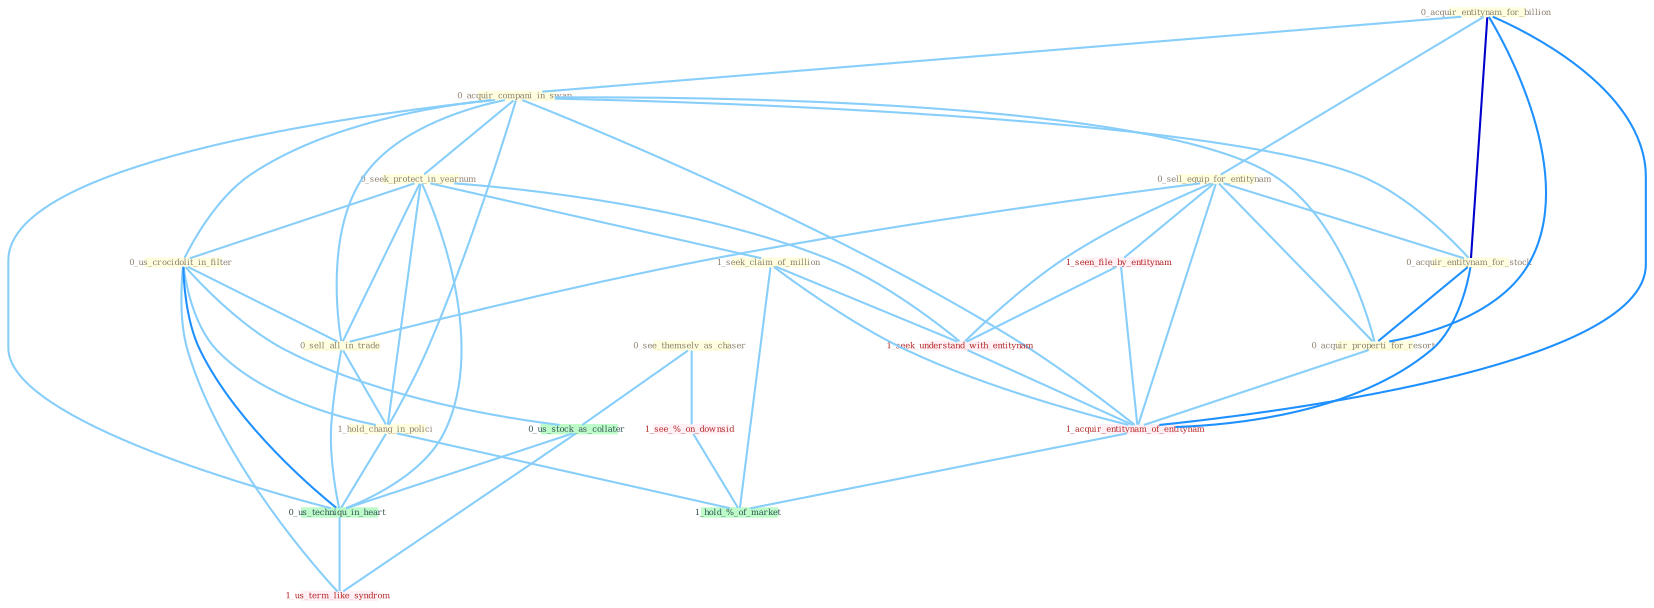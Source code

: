 Graph G{ 
    node
    [shape=polygon,style=filled,width=.5,height=.06,color="#BDFCC9",fixedsize=true,fontsize=4,
    fontcolor="#2f4f4f"];
    {node
    [color="#ffffe0", fontcolor="#8b7d6b"] "0_acquir_entitynam_for_billion " "0_acquir_compani_in_swap " "0_see_themselv_as_chaser " "0_seek_protect_in_yearnum " "0_us_crocidolit_in_filter " "0_sell_equip_for_entitynam " "0_sell_all_in_trade " "1_hold_chang_in_polici " "0_acquir_entitynam_for_stock " "1_seek_claim_of_million " "0_acquir_properti_for_resort "}
{node [color="#fff0f5", fontcolor="#b22222"] "1_seen_file_by_entitynam " "1_seek_understand_with_entitynam " "1_acquir_entitynam_of_entitynam " "1_see_%_on_downsid " "1_us_term_like_syndrom "}
edge [color="#B0E2FF"];

	"0_acquir_entitynam_for_billion " -- "0_acquir_compani_in_swap " [w="1", color="#87cefa" ];
	"0_acquir_entitynam_for_billion " -- "0_sell_equip_for_entitynam " [w="1", color="#87cefa" ];
	"0_acquir_entitynam_for_billion " -- "0_acquir_entitynam_for_stock " [w="3", color="#0000cd" , len=0.6];
	"0_acquir_entitynam_for_billion " -- "0_acquir_properti_for_resort " [w="2", color="#1e90ff" , len=0.8];
	"0_acquir_entitynam_for_billion " -- "1_acquir_entitynam_of_entitynam " [w="2", color="#1e90ff" , len=0.8];
	"0_acquir_compani_in_swap " -- "0_seek_protect_in_yearnum " [w="1", color="#87cefa" ];
	"0_acquir_compani_in_swap " -- "0_us_crocidolit_in_filter " [w="1", color="#87cefa" ];
	"0_acquir_compani_in_swap " -- "0_sell_all_in_trade " [w="1", color="#87cefa" ];
	"0_acquir_compani_in_swap " -- "1_hold_chang_in_polici " [w="1", color="#87cefa" ];
	"0_acquir_compani_in_swap " -- "0_acquir_entitynam_for_stock " [w="1", color="#87cefa" ];
	"0_acquir_compani_in_swap " -- "0_acquir_properti_for_resort " [w="1", color="#87cefa" ];
	"0_acquir_compani_in_swap " -- "1_acquir_entitynam_of_entitynam " [w="1", color="#87cefa" ];
	"0_acquir_compani_in_swap " -- "0_us_techniqu_in_heart " [w="1", color="#87cefa" ];
	"0_see_themselv_as_chaser " -- "0_us_stock_as_collater " [w="1", color="#87cefa" ];
	"0_see_themselv_as_chaser " -- "1_see_%_on_downsid " [w="1", color="#87cefa" ];
	"0_seek_protect_in_yearnum " -- "0_us_crocidolit_in_filter " [w="1", color="#87cefa" ];
	"0_seek_protect_in_yearnum " -- "0_sell_all_in_trade " [w="1", color="#87cefa" ];
	"0_seek_protect_in_yearnum " -- "1_hold_chang_in_polici " [w="1", color="#87cefa" ];
	"0_seek_protect_in_yearnum " -- "1_seek_claim_of_million " [w="1", color="#87cefa" ];
	"0_seek_protect_in_yearnum " -- "1_seek_understand_with_entitynam " [w="1", color="#87cefa" ];
	"0_seek_protect_in_yearnum " -- "0_us_techniqu_in_heart " [w="1", color="#87cefa" ];
	"0_us_crocidolit_in_filter " -- "0_sell_all_in_trade " [w="1", color="#87cefa" ];
	"0_us_crocidolit_in_filter " -- "1_hold_chang_in_polici " [w="1", color="#87cefa" ];
	"0_us_crocidolit_in_filter " -- "0_us_stock_as_collater " [w="1", color="#87cefa" ];
	"0_us_crocidolit_in_filter " -- "0_us_techniqu_in_heart " [w="2", color="#1e90ff" , len=0.8];
	"0_us_crocidolit_in_filter " -- "1_us_term_like_syndrom " [w="1", color="#87cefa" ];
	"0_sell_equip_for_entitynam " -- "0_sell_all_in_trade " [w="1", color="#87cefa" ];
	"0_sell_equip_for_entitynam " -- "0_acquir_entitynam_for_stock " [w="1", color="#87cefa" ];
	"0_sell_equip_for_entitynam " -- "0_acquir_properti_for_resort " [w="1", color="#87cefa" ];
	"0_sell_equip_for_entitynam " -- "1_seen_file_by_entitynam " [w="1", color="#87cefa" ];
	"0_sell_equip_for_entitynam " -- "1_seek_understand_with_entitynam " [w="1", color="#87cefa" ];
	"0_sell_equip_for_entitynam " -- "1_acquir_entitynam_of_entitynam " [w="1", color="#87cefa" ];
	"0_sell_all_in_trade " -- "1_hold_chang_in_polici " [w="1", color="#87cefa" ];
	"0_sell_all_in_trade " -- "0_us_techniqu_in_heart " [w="1", color="#87cefa" ];
	"1_hold_chang_in_polici " -- "0_us_techniqu_in_heart " [w="1", color="#87cefa" ];
	"1_hold_chang_in_polici " -- "1_hold_%_of_market " [w="1", color="#87cefa" ];
	"0_acquir_entitynam_for_stock " -- "0_acquir_properti_for_resort " [w="2", color="#1e90ff" , len=0.8];
	"0_acquir_entitynam_for_stock " -- "1_acquir_entitynam_of_entitynam " [w="2", color="#1e90ff" , len=0.8];
	"1_seek_claim_of_million " -- "1_seek_understand_with_entitynam " [w="1", color="#87cefa" ];
	"1_seek_claim_of_million " -- "1_acquir_entitynam_of_entitynam " [w="1", color="#87cefa" ];
	"1_seek_claim_of_million " -- "1_hold_%_of_market " [w="1", color="#87cefa" ];
	"0_acquir_properti_for_resort " -- "1_acquir_entitynam_of_entitynam " [w="1", color="#87cefa" ];
	"1_seen_file_by_entitynam " -- "1_seek_understand_with_entitynam " [w="1", color="#87cefa" ];
	"1_seen_file_by_entitynam " -- "1_acquir_entitynam_of_entitynam " [w="1", color="#87cefa" ];
	"0_us_stock_as_collater " -- "0_us_techniqu_in_heart " [w="1", color="#87cefa" ];
	"0_us_stock_as_collater " -- "1_us_term_like_syndrom " [w="1", color="#87cefa" ];
	"1_seek_understand_with_entitynam " -- "1_acquir_entitynam_of_entitynam " [w="1", color="#87cefa" ];
	"1_acquir_entitynam_of_entitynam " -- "1_hold_%_of_market " [w="1", color="#87cefa" ];
	"0_us_techniqu_in_heart " -- "1_us_term_like_syndrom " [w="1", color="#87cefa" ];
	"1_see_%_on_downsid " -- "1_hold_%_of_market " [w="1", color="#87cefa" ];
}